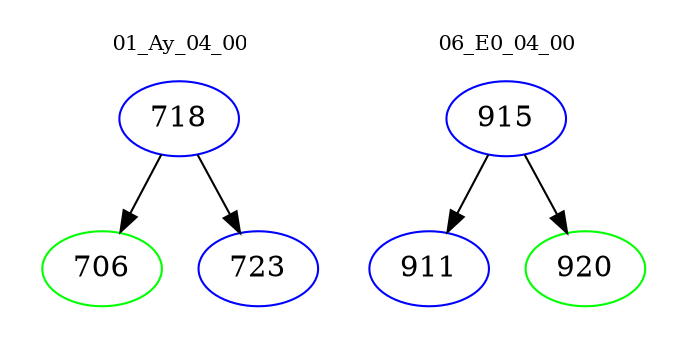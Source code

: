 digraph{
subgraph cluster_0 {
color = white
label = "01_Ay_04_00";
fontsize=10;
T0_718 [label="718", color="blue"]
T0_718 -> T0_706 [color="black"]
T0_706 [label="706", color="green"]
T0_718 -> T0_723 [color="black"]
T0_723 [label="723", color="blue"]
}
subgraph cluster_1 {
color = white
label = "06_E0_04_00";
fontsize=10;
T1_915 [label="915", color="blue"]
T1_915 -> T1_911 [color="black"]
T1_911 [label="911", color="blue"]
T1_915 -> T1_920 [color="black"]
T1_920 [label="920", color="green"]
}
}
